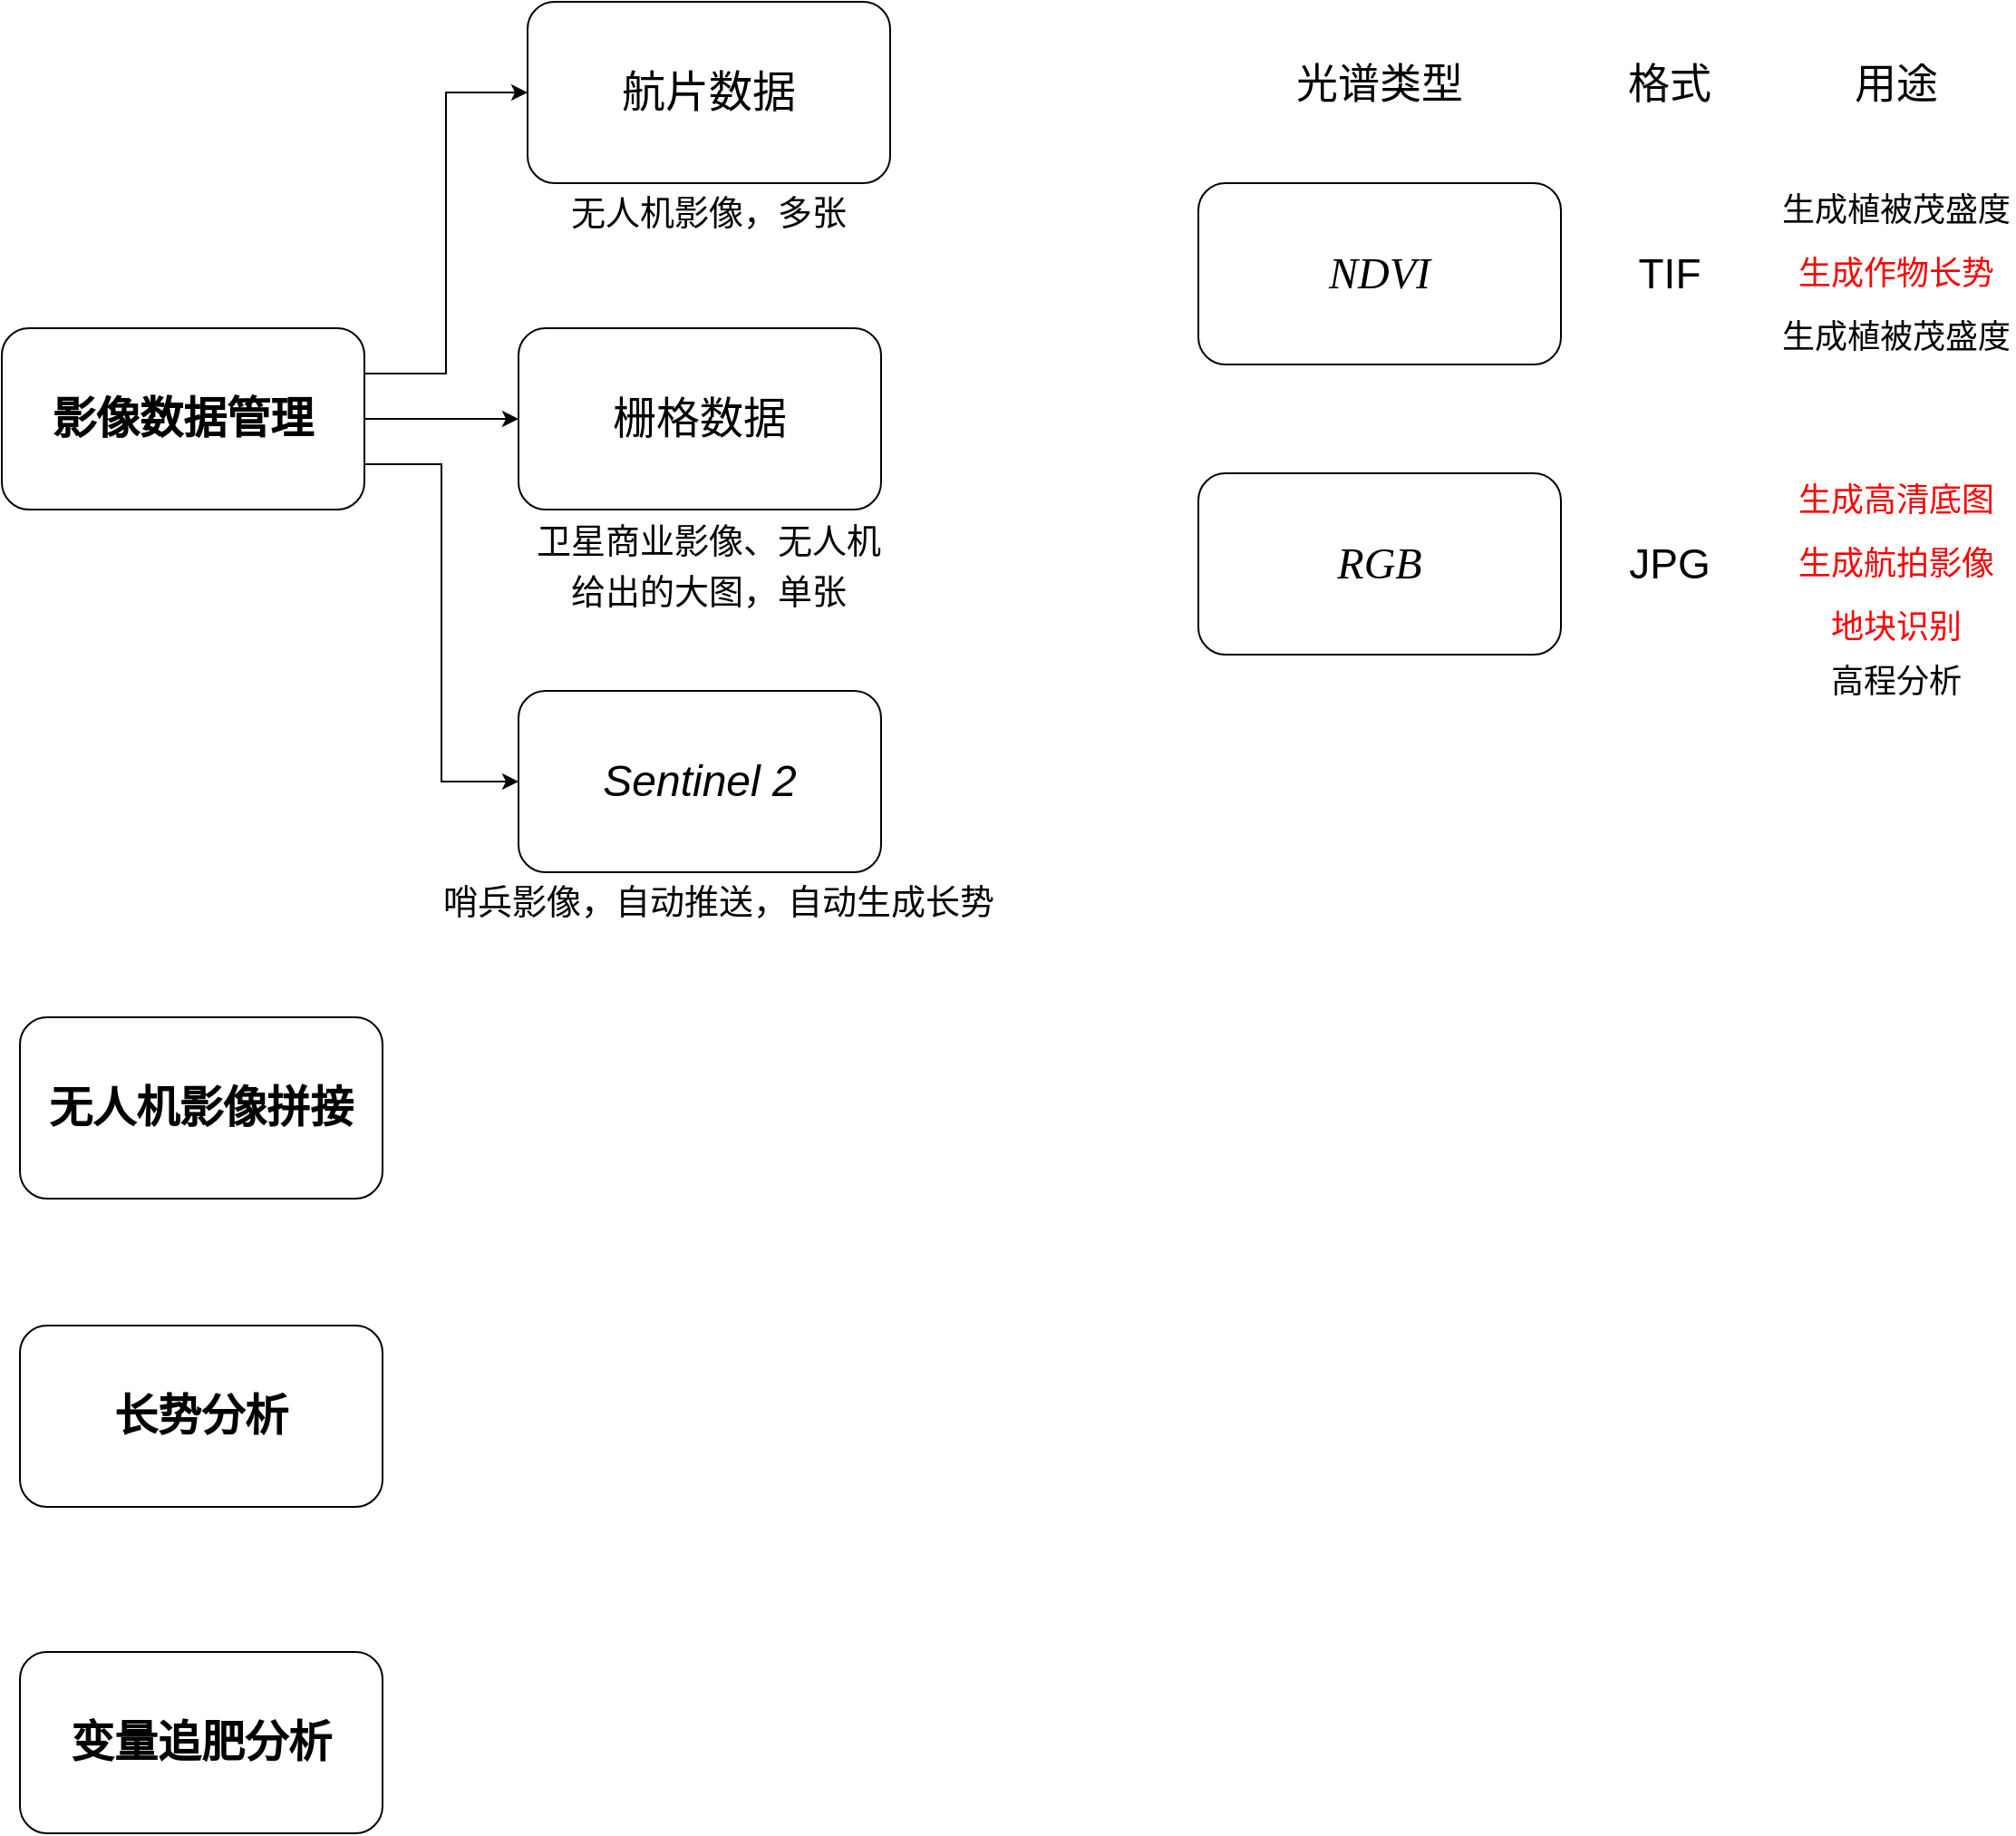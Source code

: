 <mxfile version="27.1.6">
  <diagram name="第 1 页" id="EWCGRqyuyG-UPrSn--Gp">
    <mxGraphModel dx="3383" dy="1858" grid="1" gridSize="10" guides="1" tooltips="1" connect="1" arrows="1" fold="1" page="0" pageScale="1" pageWidth="827" pageHeight="1169" math="0" shadow="0">
      <root>
        <mxCell id="0" />
        <mxCell id="1" parent="0" />
        <mxCell id="43ZJeblcSDLC2HeD9tNM-32" style="edgeStyle=orthogonalEdgeStyle;rounded=0;orthogonalLoop=1;jettySize=auto;html=1;exitX=1;exitY=0.5;exitDx=0;exitDy=0;entryX=0;entryY=0.5;entryDx=0;entryDy=0;" edge="1" parent="1" source="43ZJeblcSDLC2HeD9tNM-1" target="43ZJeblcSDLC2HeD9tNM-20">
          <mxGeometry relative="1" as="geometry" />
        </mxCell>
        <mxCell id="43ZJeblcSDLC2HeD9tNM-33" style="edgeStyle=orthogonalEdgeStyle;rounded=0;orthogonalLoop=1;jettySize=auto;html=1;exitX=1;exitY=0.25;exitDx=0;exitDy=0;entryX=0;entryY=0.5;entryDx=0;entryDy=0;" edge="1" parent="1" source="43ZJeblcSDLC2HeD9tNM-1" target="43ZJeblcSDLC2HeD9tNM-4">
          <mxGeometry relative="1" as="geometry" />
        </mxCell>
        <mxCell id="43ZJeblcSDLC2HeD9tNM-34" style="edgeStyle=orthogonalEdgeStyle;rounded=0;orthogonalLoop=1;jettySize=auto;html=1;exitX=1;exitY=0.75;exitDx=0;exitDy=0;entryX=0;entryY=0.5;entryDx=0;entryDy=0;" edge="1" parent="1" source="43ZJeblcSDLC2HeD9tNM-1" target="43ZJeblcSDLC2HeD9tNM-30">
          <mxGeometry relative="1" as="geometry" />
        </mxCell>
        <mxCell id="43ZJeblcSDLC2HeD9tNM-1" value="&lt;font style=&quot;font-size: 24px;&quot;&gt;影像数据管理&lt;/font&gt;" style="rounded=1;whiteSpace=wrap;html=1;fontStyle=1" vertex="1" parent="1">
          <mxGeometry x="-1450" y="-590" width="200" height="100" as="geometry" />
        </mxCell>
        <mxCell id="43ZJeblcSDLC2HeD9tNM-4" value="&lt;font style=&quot;font-size: 24px;&quot;&gt;航片数据&lt;/font&gt;" style="rounded=1;whiteSpace=wrap;html=1;fontStyle=0" vertex="1" parent="1">
          <mxGeometry x="-1160" y="-770" width="200" height="100" as="geometry" />
        </mxCell>
        <mxCell id="43ZJeblcSDLC2HeD9tNM-5" value="&lt;font style=&quot;font-size: 24px;&quot;&gt;NDVI&lt;/font&gt;" style="rounded=1;whiteSpace=wrap;html=1;fontStyle=2;fontFamily=Times New Roman;" vertex="1" parent="1">
          <mxGeometry x="-790" y="-670" width="200" height="100" as="geometry" />
        </mxCell>
        <mxCell id="43ZJeblcSDLC2HeD9tNM-8" value="&lt;font style=&quot;font-size: 24px;&quot;&gt;RGB&lt;/font&gt;" style="rounded=1;whiteSpace=wrap;html=1;fontStyle=2;fontFamily=Times New Roman;" vertex="1" parent="1">
          <mxGeometry x="-790" y="-510" width="200" height="100" as="geometry" />
        </mxCell>
        <mxCell id="43ZJeblcSDLC2HeD9tNM-9" value="用途" style="text;html=1;align=center;verticalAlign=middle;whiteSpace=wrap;rounded=0;fontSize=23;" vertex="1" parent="1">
          <mxGeometry x="-435" y="-740" width="60" height="30" as="geometry" />
        </mxCell>
        <mxCell id="43ZJeblcSDLC2HeD9tNM-11" value="生成植被茂盛度" style="text;html=1;align=center;verticalAlign=middle;whiteSpace=wrap;rounded=0;fontSize=18;" vertex="1" parent="1">
          <mxGeometry x="-470" y="-670" width="130" height="30" as="geometry" />
        </mxCell>
        <mxCell id="43ZJeblcSDLC2HeD9tNM-12" value="生成作物长势" style="text;html=1;align=center;verticalAlign=middle;whiteSpace=wrap;rounded=0;fontSize=18;fontColor=light-dark(#fe0101, #ededed);" vertex="1" parent="1">
          <mxGeometry x="-470" y="-635" width="130" height="30" as="geometry" />
        </mxCell>
        <mxCell id="43ZJeblcSDLC2HeD9tNM-13" value="生成植被茂盛度" style="text;html=1;align=center;verticalAlign=middle;whiteSpace=wrap;rounded=0;fontSize=18;" vertex="1" parent="1">
          <mxGeometry x="-470" y="-600" width="130" height="30" as="geometry" />
        </mxCell>
        <mxCell id="43ZJeblcSDLC2HeD9tNM-14" value="生成高清底图" style="text;html=1;align=center;verticalAlign=middle;whiteSpace=wrap;rounded=0;fontSize=18;fontColor=light-dark(#ff0000, #ededed);" vertex="1" parent="1">
          <mxGeometry x="-470" y="-510" width="130" height="30" as="geometry" />
        </mxCell>
        <mxCell id="43ZJeblcSDLC2HeD9tNM-15" value="生成航拍影像" style="text;html=1;align=center;verticalAlign=middle;whiteSpace=wrap;rounded=0;fontSize=18;fontColor=light-dark(#fe0101, #ededed);" vertex="1" parent="1">
          <mxGeometry x="-470" y="-475" width="130" height="30" as="geometry" />
        </mxCell>
        <mxCell id="43ZJeblcSDLC2HeD9tNM-16" value="高程分析" style="text;html=1;align=center;verticalAlign=middle;whiteSpace=wrap;rounded=0;fontSize=18;" vertex="1" parent="1">
          <mxGeometry x="-470" y="-410" width="130" height="30" as="geometry" />
        </mxCell>
        <mxCell id="43ZJeblcSDLC2HeD9tNM-18" value="TIF" style="text;html=1;align=center;verticalAlign=middle;whiteSpace=wrap;rounded=0;fontSize=23;" vertex="1" parent="1">
          <mxGeometry x="-560" y="-635" width="60" height="30" as="geometry" />
        </mxCell>
        <mxCell id="43ZJeblcSDLC2HeD9tNM-19" value="JPG" style="text;html=1;align=center;verticalAlign=middle;whiteSpace=wrap;rounded=0;fontSize=23;" vertex="1" parent="1">
          <mxGeometry x="-560" y="-475" width="60" height="30" as="geometry" />
        </mxCell>
        <mxCell id="43ZJeblcSDLC2HeD9tNM-20" value="&lt;font style=&quot;font-size: 24px;&quot;&gt;栅格数据&lt;/font&gt;" style="rounded=1;whiteSpace=wrap;html=1;fontStyle=0" vertex="1" parent="1">
          <mxGeometry x="-1165" y="-590" width="200" height="100" as="geometry" />
        </mxCell>
        <mxCell id="43ZJeblcSDLC2HeD9tNM-21" value="光谱类型" style="text;html=1;align=center;verticalAlign=middle;whiteSpace=wrap;rounded=0;fontSize=23;" vertex="1" parent="1">
          <mxGeometry x="-750" y="-740" width="120" height="30" as="geometry" />
        </mxCell>
        <mxCell id="43ZJeblcSDLC2HeD9tNM-22" value="格式" style="text;html=1;align=center;verticalAlign=middle;whiteSpace=wrap;rounded=0;fontSize=23;" vertex="1" parent="1">
          <mxGeometry x="-590" y="-740" width="120" height="30" as="geometry" />
        </mxCell>
        <mxCell id="43ZJeblcSDLC2HeD9tNM-28" value="&lt;span style=&quot;font-size: 19px;&quot;&gt;无人机影像，多张&lt;/span&gt;" style="text;html=1;align=center;verticalAlign=middle;whiteSpace=wrap;rounded=0;fontSize=23;" vertex="1" parent="1">
          <mxGeometry x="-1160" y="-670" width="200" height="30" as="geometry" />
        </mxCell>
        <mxCell id="43ZJeblcSDLC2HeD9tNM-29" value="&lt;span style=&quot;font-size: 19px;&quot;&gt;卫星商业影像、无人机&lt;/span&gt;&lt;div&gt;&lt;span style=&quot;font-size: 19px;&quot;&gt;给出的大图，单张&lt;/span&gt;&lt;/div&gt;" style="text;html=1;align=center;verticalAlign=middle;whiteSpace=wrap;rounded=0;fontSize=23;" vertex="1" parent="1">
          <mxGeometry x="-1200" y="-475" width="280" height="30" as="geometry" />
        </mxCell>
        <mxCell id="43ZJeblcSDLC2HeD9tNM-30" value="&lt;font style=&quot;font-size: 24px;&quot;&gt;Sentinel 2&lt;/font&gt;" style="rounded=1;whiteSpace=wrap;html=1;fontStyle=2" vertex="1" parent="1">
          <mxGeometry x="-1165" y="-390" width="200" height="100" as="geometry" />
        </mxCell>
        <mxCell id="43ZJeblcSDLC2HeD9tNM-31" value="&lt;span style=&quot;font-size: 19px;&quot;&gt;哨兵影像，自动推送，自动生成长势&lt;/span&gt;" style="text;html=1;align=center;verticalAlign=middle;whiteSpace=wrap;rounded=0;fontSize=23;" vertex="1" parent="1">
          <mxGeometry x="-1217.5" y="-290" width="325" height="30" as="geometry" />
        </mxCell>
        <mxCell id="43ZJeblcSDLC2HeD9tNM-38" value="地块识别" style="text;html=1;align=center;verticalAlign=middle;whiteSpace=wrap;rounded=0;fontSize=18;fontColor=light-dark(#fe0101, #ededed);" vertex="1" parent="1">
          <mxGeometry x="-470" y="-440" width="130" height="30" as="geometry" />
        </mxCell>
        <mxCell id="43ZJeblcSDLC2HeD9tNM-39" value="&lt;font style=&quot;font-size: 24px;&quot;&gt;无人机影像拼接&lt;/font&gt;" style="rounded=1;whiteSpace=wrap;html=1;fontStyle=1" vertex="1" parent="1">
          <mxGeometry x="-1440" y="-210" width="200" height="100" as="geometry" />
        </mxCell>
        <mxCell id="43ZJeblcSDLC2HeD9tNM-41" value="&lt;font style=&quot;font-size: 24px;&quot;&gt;长势分析&lt;/font&gt;" style="rounded=1;whiteSpace=wrap;html=1;fontStyle=1" vertex="1" parent="1">
          <mxGeometry x="-1440" y="-40" width="200" height="100" as="geometry" />
        </mxCell>
        <mxCell id="43ZJeblcSDLC2HeD9tNM-42" value="&lt;font style=&quot;font-size: 24px;&quot;&gt;变量追肥分析&lt;/font&gt;" style="rounded=1;whiteSpace=wrap;html=1;fontStyle=1" vertex="1" parent="1">
          <mxGeometry x="-1440" y="140" width="200" height="100" as="geometry" />
        </mxCell>
      </root>
    </mxGraphModel>
  </diagram>
</mxfile>
